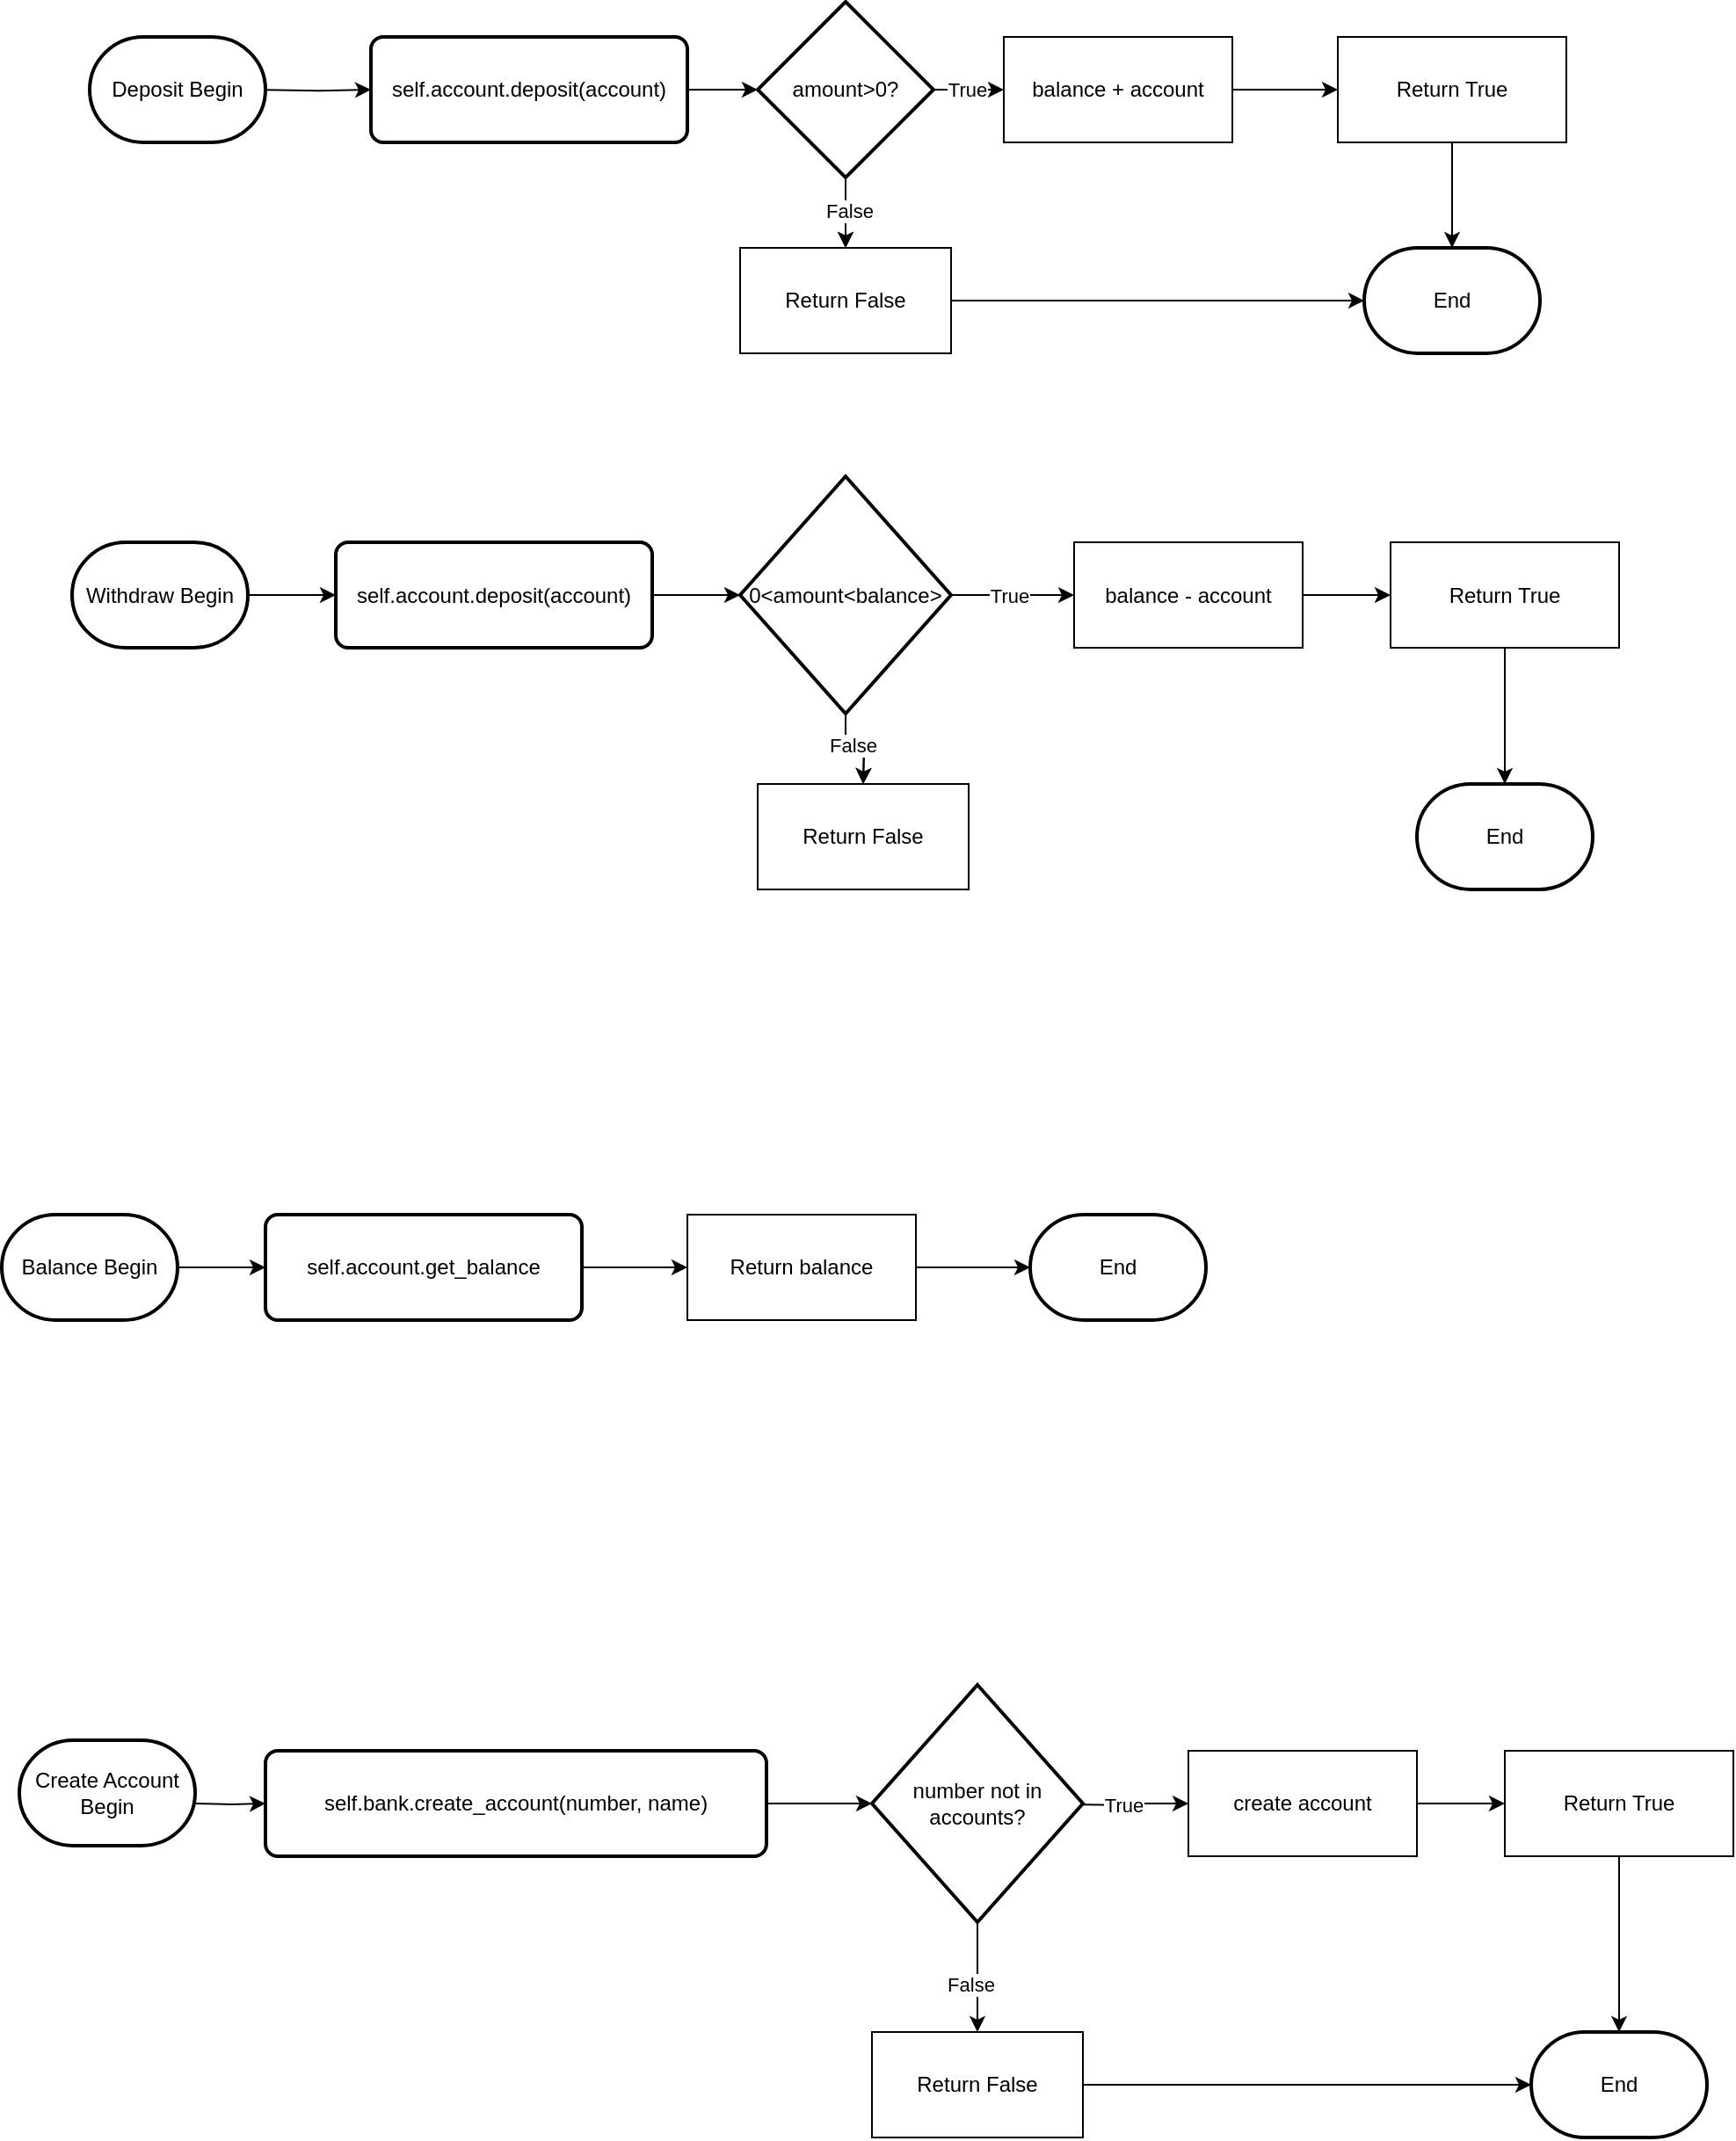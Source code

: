 <mxfile version="24.5.3" type="github">
  <diagram name="Page-1" id="dcpmSnTnDByRMOu5e8hp">
    <mxGraphModel dx="1222" dy="705" grid="1" gridSize="10" guides="1" tooltips="1" connect="1" arrows="1" fold="1" page="1" pageScale="1" pageWidth="827" pageHeight="1169" math="0" shadow="0">
      <root>
        <mxCell id="0" />
        <mxCell id="1" parent="0" />
        <mxCell id="gDm46MFRfBs7ORozFd5L-6" style="edgeStyle=orthogonalEdgeStyle;rounded=0;orthogonalLoop=1;jettySize=auto;html=1;" edge="1" parent="1">
          <mxGeometry relative="1" as="geometry">
            <mxPoint x="290" y="230" as="targetPoint" />
            <mxPoint x="230" y="230.077" as="sourcePoint" />
          </mxGeometry>
        </mxCell>
        <mxCell id="gDm46MFRfBs7ORozFd5L-8" style="edgeStyle=orthogonalEdgeStyle;rounded=0;orthogonalLoop=1;jettySize=auto;html=1;" edge="1" parent="1" source="gDm46MFRfBs7ORozFd5L-7" target="gDm46MFRfBs7ORozFd5L-9">
          <mxGeometry relative="1" as="geometry">
            <mxPoint x="540" y="230" as="targetPoint" />
          </mxGeometry>
        </mxCell>
        <mxCell id="gDm46MFRfBs7ORozFd5L-7" value="self.account.deposit(account)" style="rounded=1;whiteSpace=wrap;html=1;absoluteArcSize=1;arcSize=14;strokeWidth=2;" vertex="1" parent="1">
          <mxGeometry x="290" y="200" width="180" height="60" as="geometry" />
        </mxCell>
        <mxCell id="gDm46MFRfBs7ORozFd5L-11" style="edgeStyle=orthogonalEdgeStyle;rounded=0;orthogonalLoop=1;jettySize=auto;html=1;exitX=0.5;exitY=1;exitDx=0;exitDy=0;exitPerimeter=0;entryX=0.5;entryY=0;entryDx=0;entryDy=0;" edge="1" parent="1" source="gDm46MFRfBs7ORozFd5L-9">
          <mxGeometry relative="1" as="geometry">
            <mxPoint x="560" y="320" as="targetPoint" />
          </mxGeometry>
        </mxCell>
        <mxCell id="gDm46MFRfBs7ORozFd5L-13" style="edgeStyle=orthogonalEdgeStyle;rounded=0;orthogonalLoop=1;jettySize=auto;html=1;" edge="1" parent="1" source="gDm46MFRfBs7ORozFd5L-9">
          <mxGeometry relative="1" as="geometry">
            <mxPoint x="560" y="320" as="targetPoint" />
          </mxGeometry>
        </mxCell>
        <mxCell id="gDm46MFRfBs7ORozFd5L-17" value="False" style="edgeLabel;html=1;align=center;verticalAlign=middle;resizable=0;points=[];" vertex="1" connectable="0" parent="gDm46MFRfBs7ORozFd5L-13">
          <mxGeometry x="-0.078" y="2" relative="1" as="geometry">
            <mxPoint as="offset" />
          </mxGeometry>
        </mxCell>
        <mxCell id="gDm46MFRfBs7ORozFd5L-18" style="edgeStyle=orthogonalEdgeStyle;rounded=0;orthogonalLoop=1;jettySize=auto;html=1;exitX=1;exitY=0.5;exitDx=0;exitDy=0;exitPerimeter=0;" edge="1" parent="1" source="gDm46MFRfBs7ORozFd5L-9">
          <mxGeometry relative="1" as="geometry">
            <mxPoint x="650" y="230" as="targetPoint" />
          </mxGeometry>
        </mxCell>
        <mxCell id="gDm46MFRfBs7ORozFd5L-25" value="True" style="edgeLabel;html=1;align=center;verticalAlign=middle;resizable=0;points=[];" vertex="1" connectable="0" parent="gDm46MFRfBs7ORozFd5L-18">
          <mxGeometry x="-0.067" relative="1" as="geometry">
            <mxPoint as="offset" />
          </mxGeometry>
        </mxCell>
        <mxCell id="gDm46MFRfBs7ORozFd5L-9" value="amount&amp;gt;0?" style="strokeWidth=2;html=1;shape=mxgraph.flowchart.decision;whiteSpace=wrap;" vertex="1" parent="1">
          <mxGeometry x="510" y="180" width="100" height="100" as="geometry" />
        </mxCell>
        <mxCell id="gDm46MFRfBs7ORozFd5L-14" value="Return False" style="rounded=0;whiteSpace=wrap;html=1;" vertex="1" parent="1">
          <mxGeometry x="500" y="320" width="120" height="60" as="geometry" />
        </mxCell>
        <mxCell id="gDm46MFRfBs7ORozFd5L-15" value="End" style="strokeWidth=2;html=1;shape=mxgraph.flowchart.terminator;whiteSpace=wrap;" vertex="1" parent="1">
          <mxGeometry x="855" y="320" width="100" height="60" as="geometry" />
        </mxCell>
        <mxCell id="gDm46MFRfBs7ORozFd5L-16" style="edgeStyle=orthogonalEdgeStyle;rounded=0;orthogonalLoop=1;jettySize=auto;html=1;entryX=0;entryY=0.5;entryDx=0;entryDy=0;entryPerimeter=0;" edge="1" parent="1" source="gDm46MFRfBs7ORozFd5L-14" target="gDm46MFRfBs7ORozFd5L-15">
          <mxGeometry relative="1" as="geometry" />
        </mxCell>
        <mxCell id="gDm46MFRfBs7ORozFd5L-23" style="edgeStyle=orthogonalEdgeStyle;rounded=0;orthogonalLoop=1;jettySize=auto;html=1;entryX=0;entryY=0.5;entryDx=0;entryDy=0;" edge="1" parent="1" source="gDm46MFRfBs7ORozFd5L-19" target="gDm46MFRfBs7ORozFd5L-21">
          <mxGeometry relative="1" as="geometry" />
        </mxCell>
        <mxCell id="gDm46MFRfBs7ORozFd5L-19" value="balance + account" style="rounded=0;whiteSpace=wrap;html=1;" vertex="1" parent="1">
          <mxGeometry x="650" y="200" width="130" height="60" as="geometry" />
        </mxCell>
        <mxCell id="gDm46MFRfBs7ORozFd5L-21" value="Return True" style="rounded=0;whiteSpace=wrap;html=1;" vertex="1" parent="1">
          <mxGeometry x="840" y="200" width="130" height="60" as="geometry" />
        </mxCell>
        <mxCell id="gDm46MFRfBs7ORozFd5L-24" style="edgeStyle=orthogonalEdgeStyle;rounded=0;orthogonalLoop=1;jettySize=auto;html=1;entryX=0.5;entryY=0;entryDx=0;entryDy=0;entryPerimeter=0;" edge="1" parent="1" source="gDm46MFRfBs7ORozFd5L-21" target="gDm46MFRfBs7ORozFd5L-15">
          <mxGeometry relative="1" as="geometry" />
        </mxCell>
        <mxCell id="gDm46MFRfBs7ORozFd5L-26" value="Deposit Begin" style="strokeWidth=2;html=1;shape=mxgraph.flowchart.terminator;whiteSpace=wrap;" vertex="1" parent="1">
          <mxGeometry x="130" y="200" width="100" height="60" as="geometry" />
        </mxCell>
        <mxCell id="gDm46MFRfBs7ORozFd5L-28" style="edgeStyle=orthogonalEdgeStyle;rounded=0;orthogonalLoop=1;jettySize=auto;html=1;" edge="1" parent="1" source="gDm46MFRfBs7ORozFd5L-29" target="gDm46MFRfBs7ORozFd5L-35">
          <mxGeometry relative="1" as="geometry">
            <mxPoint x="550" y="535" as="targetPoint" />
          </mxGeometry>
        </mxCell>
        <mxCell id="gDm46MFRfBs7ORozFd5L-29" value="self.account.deposit(account)" style="rounded=1;whiteSpace=wrap;html=1;absoluteArcSize=1;arcSize=14;strokeWidth=2;" vertex="1" parent="1">
          <mxGeometry x="270" y="487.5" width="180" height="60" as="geometry" />
        </mxCell>
        <mxCell id="gDm46MFRfBs7ORozFd5L-30" style="edgeStyle=orthogonalEdgeStyle;rounded=0;orthogonalLoop=1;jettySize=auto;html=1;exitX=0.5;exitY=1;exitDx=0;exitDy=0;exitPerimeter=0;entryX=0.5;entryY=0;entryDx=0;entryDy=0;" edge="1" parent="1" source="gDm46MFRfBs7ORozFd5L-35">
          <mxGeometry relative="1" as="geometry">
            <mxPoint x="570" y="625" as="targetPoint" />
          </mxGeometry>
        </mxCell>
        <mxCell id="gDm46MFRfBs7ORozFd5L-31" style="edgeStyle=orthogonalEdgeStyle;rounded=0;orthogonalLoop=1;jettySize=auto;html=1;" edge="1" parent="1" source="gDm46MFRfBs7ORozFd5L-35">
          <mxGeometry relative="1" as="geometry">
            <mxPoint x="570" y="625" as="targetPoint" />
          </mxGeometry>
        </mxCell>
        <mxCell id="gDm46MFRfBs7ORozFd5L-32" value="False" style="edgeLabel;html=1;align=center;verticalAlign=middle;resizable=0;points=[];" vertex="1" connectable="0" parent="gDm46MFRfBs7ORozFd5L-31">
          <mxGeometry x="-0.078" y="2" relative="1" as="geometry">
            <mxPoint as="offset" />
          </mxGeometry>
        </mxCell>
        <mxCell id="gDm46MFRfBs7ORozFd5L-33" style="edgeStyle=orthogonalEdgeStyle;rounded=0;orthogonalLoop=1;jettySize=auto;html=1;exitX=1;exitY=0.5;exitDx=0;exitDy=0;exitPerimeter=0;entryX=0;entryY=0.5;entryDx=0;entryDy=0;" edge="1" parent="1" source="gDm46MFRfBs7ORozFd5L-35" target="gDm46MFRfBs7ORozFd5L-40">
          <mxGeometry relative="1" as="geometry">
            <mxPoint x="660" y="535" as="targetPoint" />
          </mxGeometry>
        </mxCell>
        <mxCell id="gDm46MFRfBs7ORozFd5L-34" value="True" style="edgeLabel;html=1;align=center;verticalAlign=middle;resizable=0;points=[];" vertex="1" connectable="0" parent="gDm46MFRfBs7ORozFd5L-33">
          <mxGeometry x="-0.067" relative="1" as="geometry">
            <mxPoint as="offset" />
          </mxGeometry>
        </mxCell>
        <mxCell id="gDm46MFRfBs7ORozFd5L-35" value="0&amp;lt;amount&amp;lt;balance&amp;gt;" style="strokeWidth=2;html=1;shape=mxgraph.flowchart.decision;whiteSpace=wrap;" vertex="1" parent="1">
          <mxGeometry x="500" y="450" width="120" height="135" as="geometry" />
        </mxCell>
        <mxCell id="gDm46MFRfBs7ORozFd5L-36" value="Return False" style="rounded=0;whiteSpace=wrap;html=1;" vertex="1" parent="1">
          <mxGeometry x="510" y="625" width="120" height="60" as="geometry" />
        </mxCell>
        <mxCell id="gDm46MFRfBs7ORozFd5L-37" value="End" style="strokeWidth=2;html=1;shape=mxgraph.flowchart.terminator;whiteSpace=wrap;" vertex="1" parent="1">
          <mxGeometry x="885" y="625" width="100" height="60" as="geometry" />
        </mxCell>
        <mxCell id="gDm46MFRfBs7ORozFd5L-39" style="edgeStyle=orthogonalEdgeStyle;rounded=0;orthogonalLoop=1;jettySize=auto;html=1;entryX=0;entryY=0.5;entryDx=0;entryDy=0;" edge="1" parent="1" source="gDm46MFRfBs7ORozFd5L-40" target="gDm46MFRfBs7ORozFd5L-41">
          <mxGeometry relative="1" as="geometry" />
        </mxCell>
        <mxCell id="gDm46MFRfBs7ORozFd5L-40" value="balance - account" style="rounded=0;whiteSpace=wrap;html=1;" vertex="1" parent="1">
          <mxGeometry x="690" y="487.5" width="130" height="60" as="geometry" />
        </mxCell>
        <mxCell id="gDm46MFRfBs7ORozFd5L-41" value="Return True" style="rounded=0;whiteSpace=wrap;html=1;" vertex="1" parent="1">
          <mxGeometry x="870" y="487.5" width="130" height="60" as="geometry" />
        </mxCell>
        <mxCell id="gDm46MFRfBs7ORozFd5L-42" style="edgeStyle=orthogonalEdgeStyle;rounded=0;orthogonalLoop=1;jettySize=auto;html=1;entryX=0.5;entryY=0;entryDx=0;entryDy=0;entryPerimeter=0;" edge="1" parent="1" source="gDm46MFRfBs7ORozFd5L-41" target="gDm46MFRfBs7ORozFd5L-37">
          <mxGeometry relative="1" as="geometry" />
        </mxCell>
        <mxCell id="gDm46MFRfBs7ORozFd5L-44" style="edgeStyle=orthogonalEdgeStyle;rounded=0;orthogonalLoop=1;jettySize=auto;html=1;entryX=0;entryY=0.5;entryDx=0;entryDy=0;" edge="1" parent="1" source="gDm46MFRfBs7ORozFd5L-43" target="gDm46MFRfBs7ORozFd5L-29">
          <mxGeometry relative="1" as="geometry" />
        </mxCell>
        <mxCell id="gDm46MFRfBs7ORozFd5L-43" value="Withdraw Begin" style="strokeWidth=2;html=1;shape=mxgraph.flowchart.terminator;whiteSpace=wrap;" vertex="1" parent="1">
          <mxGeometry x="120" y="487.5" width="100" height="60" as="geometry" />
        </mxCell>
        <mxCell id="gDm46MFRfBs7ORozFd5L-45" style="edgeStyle=orthogonalEdgeStyle;rounded=0;orthogonalLoop=1;jettySize=auto;html=1;" edge="1" parent="1" source="gDm46MFRfBs7ORozFd5L-46" target="gDm46MFRfBs7ORozFd5L-61">
          <mxGeometry relative="1" as="geometry">
            <mxPoint x="565" y="1205.5" as="targetPoint" />
          </mxGeometry>
        </mxCell>
        <mxCell id="gDm46MFRfBs7ORozFd5L-46" value="self.bank.create_account(number, name)" style="rounded=1;whiteSpace=wrap;html=1;absoluteArcSize=1;arcSize=14;strokeWidth=2;" vertex="1" parent="1">
          <mxGeometry x="230" y="1175" width="285" height="60" as="geometry" />
        </mxCell>
        <mxCell id="gDm46MFRfBs7ORozFd5L-50" style="edgeStyle=orthogonalEdgeStyle;rounded=0;orthogonalLoop=1;jettySize=auto;html=1;exitX=1;exitY=0.5;exitDx=0;exitDy=0;exitPerimeter=0;entryX=0;entryY=0.5;entryDx=0;entryDy=0;" edge="1" parent="1" target="gDm46MFRfBs7ORozFd5L-56">
          <mxGeometry relative="1" as="geometry">
            <mxPoint x="725" y="1222.5" as="targetPoint" />
            <mxPoint x="685" y="1205.5" as="sourcePoint" />
          </mxGeometry>
        </mxCell>
        <mxCell id="gDm46MFRfBs7ORozFd5L-51" value="True" style="edgeLabel;html=1;align=center;verticalAlign=middle;resizable=0;points=[];" vertex="1" connectable="0" parent="gDm46MFRfBs7ORozFd5L-50">
          <mxGeometry x="-0.067" relative="1" as="geometry">
            <mxPoint as="offset" />
          </mxGeometry>
        </mxCell>
        <mxCell id="gDm46MFRfBs7ORozFd5L-52" value="Return False" style="rounded=0;whiteSpace=wrap;html=1;" vertex="1" parent="1">
          <mxGeometry x="575" y="1335" width="120" height="60" as="geometry" />
        </mxCell>
        <mxCell id="gDm46MFRfBs7ORozFd5L-53" value="End" style="strokeWidth=2;html=1;shape=mxgraph.flowchart.terminator;whiteSpace=wrap;" vertex="1" parent="1">
          <mxGeometry x="950" y="1335" width="100" height="60" as="geometry" />
        </mxCell>
        <mxCell id="gDm46MFRfBs7ORozFd5L-54" style="edgeStyle=orthogonalEdgeStyle;rounded=0;orthogonalLoop=1;jettySize=auto;html=1;entryX=0;entryY=0.5;entryDx=0;entryDy=0;entryPerimeter=0;" edge="1" parent="1" source="gDm46MFRfBs7ORozFd5L-52" target="gDm46MFRfBs7ORozFd5L-53">
          <mxGeometry relative="1" as="geometry" />
        </mxCell>
        <mxCell id="gDm46MFRfBs7ORozFd5L-55" style="edgeStyle=orthogonalEdgeStyle;rounded=0;orthogonalLoop=1;jettySize=auto;html=1;entryX=0;entryY=0.5;entryDx=0;entryDy=0;" edge="1" parent="1" source="gDm46MFRfBs7ORozFd5L-56" target="gDm46MFRfBs7ORozFd5L-57">
          <mxGeometry relative="1" as="geometry" />
        </mxCell>
        <mxCell id="gDm46MFRfBs7ORozFd5L-56" value="create account" style="rounded=0;whiteSpace=wrap;html=1;" vertex="1" parent="1">
          <mxGeometry x="755" y="1175" width="130" height="60" as="geometry" />
        </mxCell>
        <mxCell id="gDm46MFRfBs7ORozFd5L-57" value="Return True" style="rounded=0;whiteSpace=wrap;html=1;" vertex="1" parent="1">
          <mxGeometry x="935" y="1175" width="130" height="60" as="geometry" />
        </mxCell>
        <mxCell id="gDm46MFRfBs7ORozFd5L-58" style="edgeStyle=orthogonalEdgeStyle;rounded=0;orthogonalLoop=1;jettySize=auto;html=1;entryX=0.5;entryY=0;entryDx=0;entryDy=0;entryPerimeter=0;" edge="1" parent="1" source="gDm46MFRfBs7ORozFd5L-57" target="gDm46MFRfBs7ORozFd5L-53">
          <mxGeometry relative="1" as="geometry" />
        </mxCell>
        <mxCell id="gDm46MFRfBs7ORozFd5L-59" style="edgeStyle=orthogonalEdgeStyle;rounded=0;orthogonalLoop=1;jettySize=auto;html=1;entryX=0;entryY=0.5;entryDx=0;entryDy=0;" edge="1" parent="1" target="gDm46MFRfBs7ORozFd5L-46">
          <mxGeometry relative="1" as="geometry">
            <mxPoint x="190" y="1205" as="sourcePoint" />
          </mxGeometry>
        </mxCell>
        <mxCell id="gDm46MFRfBs7ORozFd5L-60" value="Create Account Begin" style="strokeWidth=2;html=1;shape=mxgraph.flowchart.terminator;whiteSpace=wrap;" vertex="1" parent="1">
          <mxGeometry x="90" y="1169" width="100" height="60" as="geometry" />
        </mxCell>
        <mxCell id="gDm46MFRfBs7ORozFd5L-63" style="edgeStyle=orthogonalEdgeStyle;rounded=0;orthogonalLoop=1;jettySize=auto;html=1;" edge="1" parent="1" source="gDm46MFRfBs7ORozFd5L-61" target="gDm46MFRfBs7ORozFd5L-52">
          <mxGeometry relative="1" as="geometry" />
        </mxCell>
        <mxCell id="gDm46MFRfBs7ORozFd5L-64" value="False" style="edgeLabel;html=1;align=center;verticalAlign=middle;resizable=0;points=[];" vertex="1" connectable="0" parent="gDm46MFRfBs7ORozFd5L-63">
          <mxGeometry x="0.126" y="-4" relative="1" as="geometry">
            <mxPoint as="offset" />
          </mxGeometry>
        </mxCell>
        <mxCell id="gDm46MFRfBs7ORozFd5L-61" value="number not in accounts?" style="strokeWidth=2;html=1;shape=mxgraph.flowchart.decision;whiteSpace=wrap;" vertex="1" parent="1">
          <mxGeometry x="575" y="1137.5" width="120" height="135" as="geometry" />
        </mxCell>
        <mxCell id="gDm46MFRfBs7ORozFd5L-65" style="edgeStyle=orthogonalEdgeStyle;rounded=0;orthogonalLoop=1;jettySize=auto;html=1;" edge="1" parent="1" source="gDm46MFRfBs7ORozFd5L-66" target="gDm46MFRfBs7ORozFd5L-76">
          <mxGeometry relative="1" as="geometry">
            <mxPoint x="460.0" y="900" as="targetPoint" />
          </mxGeometry>
        </mxCell>
        <mxCell id="gDm46MFRfBs7ORozFd5L-66" value="self.account.get_balance" style="rounded=1;whiteSpace=wrap;html=1;absoluteArcSize=1;arcSize=14;strokeWidth=2;" vertex="1" parent="1">
          <mxGeometry x="230" y="870" width="180" height="60" as="geometry" />
        </mxCell>
        <mxCell id="gDm46MFRfBs7ORozFd5L-73" value="End" style="strokeWidth=2;html=1;shape=mxgraph.flowchart.terminator;whiteSpace=wrap;" vertex="1" parent="1">
          <mxGeometry x="665" y="870" width="100" height="60" as="geometry" />
        </mxCell>
        <mxCell id="gDm46MFRfBs7ORozFd5L-81" value="" style="edgeStyle=orthogonalEdgeStyle;rounded=0;orthogonalLoop=1;jettySize=auto;html=1;" edge="1" parent="1" source="gDm46MFRfBs7ORozFd5L-76" target="gDm46MFRfBs7ORozFd5L-73">
          <mxGeometry relative="1" as="geometry" />
        </mxCell>
        <mxCell id="gDm46MFRfBs7ORozFd5L-76" value="Return balance" style="rounded=0;whiteSpace=wrap;html=1;" vertex="1" parent="1">
          <mxGeometry x="470" y="870" width="130" height="60" as="geometry" />
        </mxCell>
        <mxCell id="gDm46MFRfBs7ORozFd5L-78" style="edgeStyle=orthogonalEdgeStyle;rounded=0;orthogonalLoop=1;jettySize=auto;html=1;entryX=0;entryY=0.5;entryDx=0;entryDy=0;" edge="1" parent="1" source="gDm46MFRfBs7ORozFd5L-79" target="gDm46MFRfBs7ORozFd5L-66">
          <mxGeometry relative="1" as="geometry" />
        </mxCell>
        <mxCell id="gDm46MFRfBs7ORozFd5L-79" value="Balance Begin" style="strokeWidth=2;html=1;shape=mxgraph.flowchart.terminator;whiteSpace=wrap;" vertex="1" parent="1">
          <mxGeometry x="80" y="870" width="100" height="60" as="geometry" />
        </mxCell>
      </root>
    </mxGraphModel>
  </diagram>
</mxfile>

